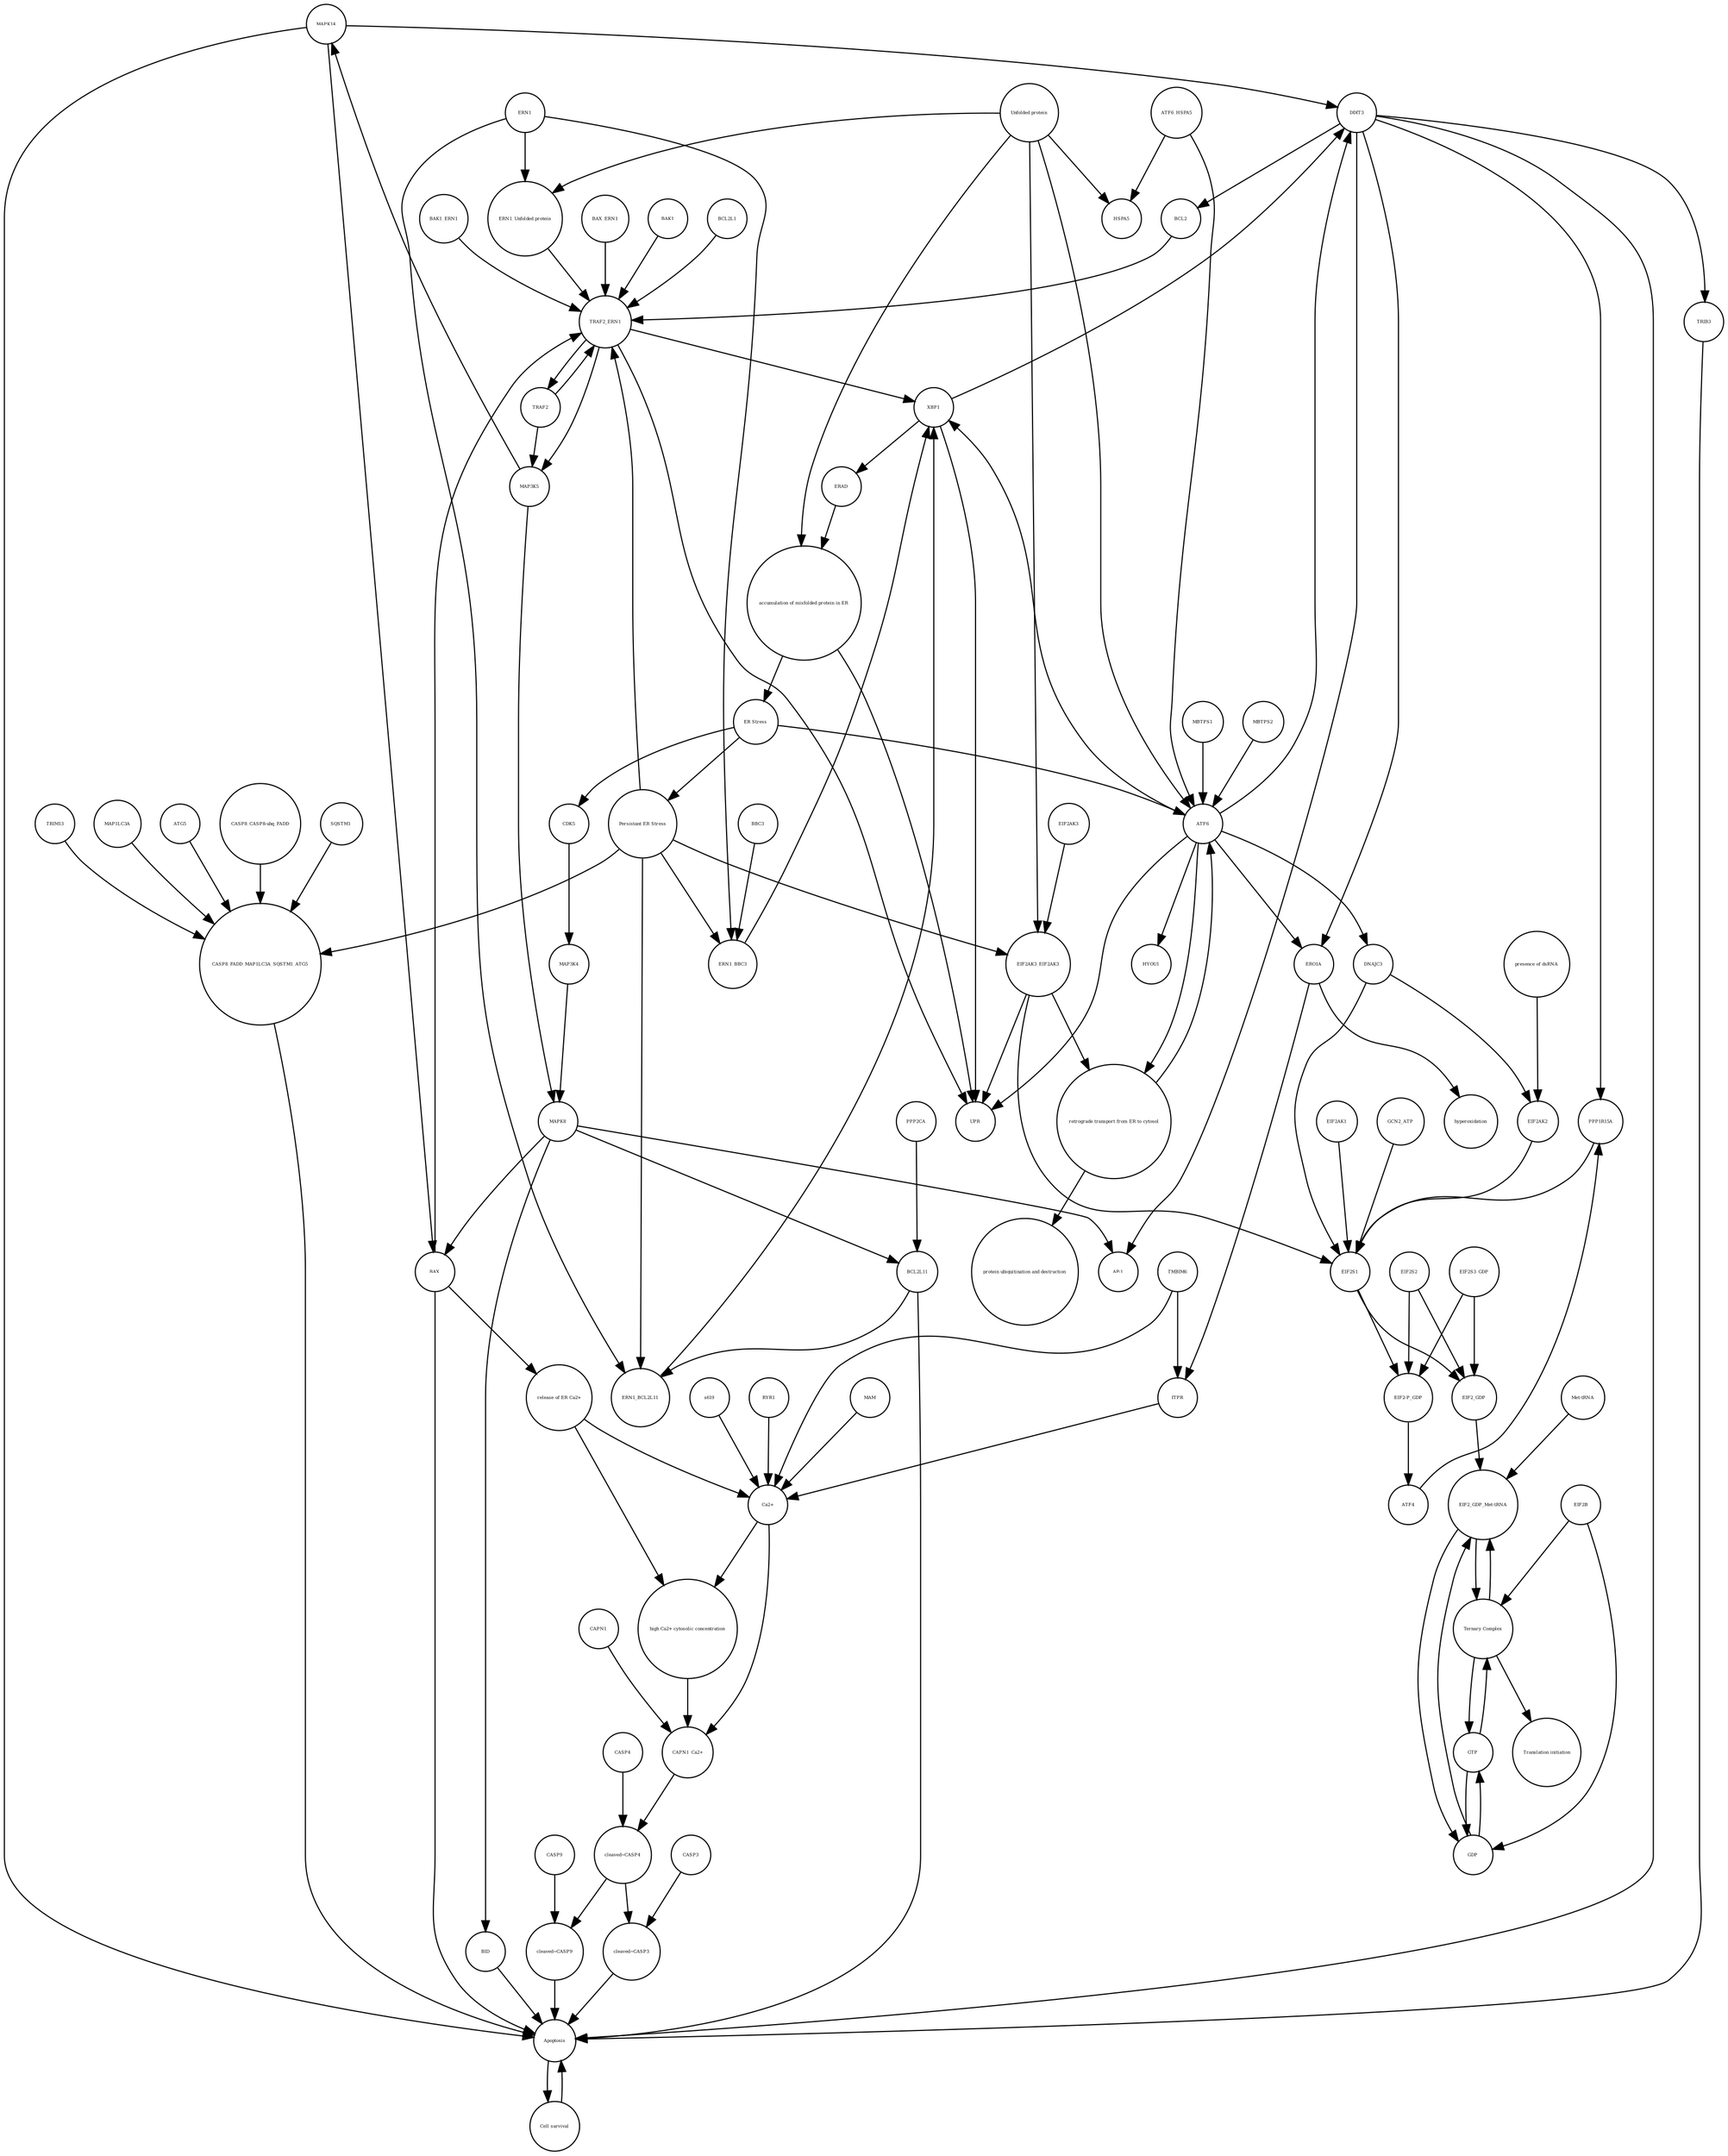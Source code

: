 strict digraph  {
"release of ER Ca2+" [annotation="urn_miriam_obo.go_GO%3A0032471", bipartite=0, cls=phenotype, fontsize=4, label="release of ER Ca2+", shape=circle];
"high Ca2+ cytosolic concentration" [annotation="urn_miriam_obo.go_GO%3A1902656", bipartite=0, cls=phenotype, fontsize=4, label="high Ca2+ cytosolic concentration", shape=circle];
XBP1 [annotation="urn_miriam_hgnc.symbol_XBP1", bipartite=0, cls=macromolecule, fontsize=4, label=XBP1, shape=circle];
UPR [annotation="urn_miriam_obo.go_GO%3A0006986", bipartite=0, cls=phenotype, fontsize=4, label=UPR, shape=circle];
ERAD [annotation="urn_miriam_obo.go_GO%3A0036503", bipartite=0, cls=phenotype, fontsize=4, label=ERAD, shape=circle];
MAPK14 [annotation="urn_miriam_hgnc.symbol_MAPK14", bipartite=0, cls=macromolecule, fontsize=4, label=MAPK14, shape=circle];
Apoptosis [annotation="urn_miriam_obo.go_GO%3A0006921", bipartite=0, cls=phenotype, fontsize=4, label=Apoptosis, shape=circle];
DDIT3 [annotation="urn_miriam_hgnc.symbol_DDIT3", bipartite=0, cls=macromolecule, fontsize=4, label=DDIT3, shape=circle];
"Ternary Complex" [annotation="", bipartite=0, cls=complex, fontsize=4, label="Ternary Complex", shape=circle];
"Translation initiation" [annotation="urn_miriam_obo.go_GO%3A0006412", bipartite=0, cls=phenotype, fontsize=4, label="Translation initiation", shape=circle];
BAX [annotation="urn_miriam_hgnc.symbol_BAX", bipartite=0, cls=macromolecule, fontsize=4, label=BAX, shape=circle];
ATF6 [annotation="urn_miriam_hgnc.symbol_ATF6", bipartite=0, cls=macromolecule, fontsize=4, label=ATF6, shape=circle];
"retrograde transport from ER to cytosol" [annotation="urn_miriam_obo.go_GO%3A0030970", bipartite=0, cls=phenotype, fontsize=4, label="retrograde transport from ER to cytosol", shape=circle];
"ER Stress" [annotation="urn_miriam_obo.go_GO%3A0034976", bipartite=0, cls=phenotype, fontsize=4, label="ER Stress", shape=circle];
"Persistant ER Stress" [annotation="urn_miriam_obo.go_GO%3A0034976", bipartite=0, cls=phenotype, fontsize=4, label="Persistant ER Stress", shape=circle];
CASP8_FADD_MAP1LC3A_SQSTM1_ATG5 [annotation="", bipartite=0, cls=complex, fontsize=4, label=CASP8_FADD_MAP1LC3A_SQSTM1_ATG5, shape=circle];
"Ca2+" [annotation="urn_miriam_obo.chebi_CHEBI%3A29108", bipartite=0, cls="simple chemical", fontsize=4, label="Ca2+", shape=circle];
"Unfolded protein" [annotation="", bipartite=0, cls=macromolecule, fontsize=4, label="Unfolded protein", shape=circle];
"accumulation of misfolded protein in ER" [annotation="urn_miriam_obo.go_GO%3A0006986", bipartite=0, cls=phenotype, fontsize=4, label="accumulation of misfolded protein in ER", shape=circle];
EIF2AK3_EIF2AK3 [annotation="", bipartite=0, cls=complex, fontsize=4, label=EIF2AK3_EIF2AK3, shape=circle];
TRAF2_ERN1 [annotation="", bipartite=0, cls=complex, fontsize=4, label=TRAF2_ERN1, shape=circle];
BCL2L11 [annotation="urn_miriam_hgnc.symbol_BCL2L11", bipartite=0, cls=macromolecule, fontsize=4, label=BCL2L11, shape=circle];
BID [annotation="urn_miriam_hgnc.symbol_BID", bipartite=0, cls=macromolecule, fontsize=4, label=BID, shape=circle];
TRIB3 [annotation="urn_miriam_hgnc.symbol_TRIB3", bipartite=0, cls=macromolecule, fontsize=4, label=TRIB3, shape=circle];
"cleaved~CASP3" [annotation="urn_miriam_hgnc.symbol_CASP3", bipartite=0, cls=macromolecule, fontsize=4, label="cleaved~CASP3", shape=circle];
"cleaved~CASP9" [annotation="urn_miriam_hgnc.symbol_CASP9", bipartite=0, cls=macromolecule, fontsize=4, label="cleaved~CASP9", shape=circle];
ERO1A [annotation="urn_miriam_hgnc.symbol_ERO1A", bipartite=0, cls=macromolecule, fontsize=4, label=ERO1A, shape=circle];
hyperoxidation [annotation="urn_miriam_obo.go_GO%3A0018158", bipartite=0, cls=phenotype, fontsize=4, label=hyperoxidation, shape=circle];
"Cell survival" [annotation="urn_miriam_obo.go_GO%3A0043066", bipartite=0, cls=phenotype, fontsize=4, label="Cell survival", shape=circle];
"EIF2-P_GDP" [annotation="", bipartite=0, cls=complex, fontsize=4, label="EIF2-P_GDP", shape=circle];
CDK5 [annotation="urn_miriam_hgnc.symbol_CDK5", bipartite=0, cls=macromolecule, fontsize=4, label=CDK5, shape=circle];
EIF2S2 [annotation="urn_miriam_hgnc.symbol_EIF2S2", bipartite=0, cls=macromolecule, fontsize=4, label=EIF2S2, shape=circle];
EIF2AK1 [annotation="urn_miriam_hgnc.symbol_EIF2AK1", bipartite=0, cls=macromolecule, fontsize=4, label=EIF2AK1, shape=circle];
"SQSTM1 " [annotation="urn_miriam_hgnc.symbol_SQSTM1", bipartite=0, cls=macromolecule, fontsize=4, label="SQSTM1 ", shape=circle];
TRIM13 [annotation="urn_miriam_hgnc.symbol_TRIM13", bipartite=0, cls=macromolecule, fontsize=4, label=TRIM13, shape=circle];
MAP1LC3A [annotation="urn_miriam_hgnc.symbol_MAP1LC3A", bipartite=0, cls=macromolecule, fontsize=4, label=MAP1LC3A, shape=circle];
GDP [annotation="urn_miriam_obo.chebi_CHEBI%3A65180", bipartite=0, cls="simple chemical", fontsize=4, label=GDP, shape=circle];
RYR1 [annotation="urn_miriam_hgnc.symbol_RYR1", bipartite=0, cls=macromolecule, fontsize=4, label=RYR1, shape=circle];
"Met-tRNA" [annotation="urn_miriam_hgnc_HGNC%3A34779", bipartite=0, cls="nucleic acid feature", fontsize=4, label="Met-tRNA", shape=circle];
"protein ubiquitination and destruction" [annotation="", bipartite=0, cls=phenotype, fontsize=4, label="protein ubiquitination and destruction", shape=circle];
ERN1 [annotation="urn_miriam_hgnc.symbol_ERN1", bipartite=0, cls=macromolecule, fontsize=4, label=ERN1, shape=circle];
BAK1 [annotation="urn_miriam_hgnc.symbol_BAK1", bipartite=0, cls=macromolecule, fontsize=4, label=BAK1, shape=circle];
MAP3K4 [annotation="urn_miriam_hgnc.symbol_MAP3K4", bipartite=0, cls=macromolecule, fontsize=4, label=MAP3K4, shape=circle];
MAM [annotation="urn_miriam_obo.go_GO%3A0044233", bipartite=0, cls=phenotype, fontsize=4, label=MAM, shape=circle];
MAP3K5 [annotation="urn_miriam_hgnc.symbol_MAP3K5", bipartite=0, cls=macromolecule, fontsize=4, label=MAP3K5, shape=circle];
ITPR [annotation="urn_miriam_hgnc.symbol_ITPR1|urn_miriam_hgnc.symbol_ITPR2|urn_miriam_hgnc.symbol_ITPR3", bipartite=0, cls=macromolecule, fontsize=4, label=ITPR, shape=circle];
EIF2_GDP [annotation="", bipartite=0, cls=complex, fontsize=4, label=EIF2_GDP, shape=circle];
BCL2L1 [annotation="urn_miriam_hgnc.symbol_BCL2L1", bipartite=0, cls=macromolecule, fontsize=4, label=BCL2L1, shape=circle];
ATG5 [annotation="urn_miriam_hgnc.symbol_ATG5", bipartite=0, cls=macromolecule, fontsize=4, label=ATG5, shape=circle];
MAPK8 [annotation="urn_miriam_hgnc.symbol_MAPK8", bipartite=0, cls=macromolecule, fontsize=4, label=MAPK8, shape=circle];
"ERN1_Unfolded protein" [annotation="", bipartite=0, cls=complex, fontsize=4, label="ERN1_Unfolded protein", shape=circle];
TMBIM6 [annotation="urn_miriam_hgnc.symbol_TMBIM6", bipartite=0, cls=macromolecule, fontsize=4, label=TMBIM6, shape=circle];
"cleaved~CASP4" [annotation="urn_miriam_hgnc.symbol_CASP4", bipartite=0, cls=macromolecule, fontsize=4, label="cleaved~CASP4", shape=circle];
EIF2AK2 [annotation="urn_miriam_hgnc.symbol_EIF2AK2", bipartite=0, cls=macromolecule, fontsize=4, label=EIF2AK2, shape=circle];
CASP9 [annotation="urn_miriam_hgnc.symbol_CSAP9", bipartite=0, cls=macromolecule, fontsize=4, label=CASP9, shape=circle];
"CASP8_CASP8-ubq_FADD" [annotation="", bipartite=0, cls=complex, fontsize=4, label="CASP8_CASP8-ubq_FADD", shape=circle];
"AP-1" [annotation="urn_miriam_hgnc.symbol_FOS|urn_miriam_hgnc.symbol_FOSB|urn_miriam_hgnc.symbol_FOSL1|urn_miriam_hgnc.symbol_FOSL2|urn_miriam_hgnc.symbol_JUN|urn_miriam_hgnc.symbol_JUNB|urn_miriam_hgnc.symbol_JUND", bipartite=0, cls=macromolecule, fontsize=4, label="AP-1", shape=circle];
GCN2_ATP [annotation="", bipartite=0, cls=complex, fontsize=4, label=GCN2_ATP, shape=circle];
"presence of dsRNA" [annotation="urn_miriam_obo.go_GO%3A0071359", bipartite=0, cls=phenotype, fontsize=4, label="presence of dsRNA", shape=circle];
EIF2S1 [annotation="urn_miriam_hgnc.symbol_EIF2S1", bipartite=0, cls=macromolecule, fontsize=4, label=EIF2S1, shape=circle];
"EIF2_GDP_Met-tRNA" [annotation="", bipartite=0, cls=complex, fontsize=4, label="EIF2_GDP_Met-tRNA", shape=circle];
PPP1R15A [annotation="urn_miriam_hgnc.symbol_PPP1R15A", bipartite=0, cls=macromolecule, fontsize=4, label=PPP1R15A, shape=circle];
HSPA5 [annotation="urn_miriam_hgnc.symbol_HSPA5", bipartite=0, cls=macromolecule, fontsize=4, label=HSPA5, shape=circle];
EIF2B [annotation="", bipartite=0, cls=complex, fontsize=4, label=EIF2B, shape=circle];
EIF2S3_GDP [annotation="", bipartite=0, cls=complex, fontsize=4, label=EIF2S3_GDP, shape=circle];
EIF2AK3 [annotation="urn_miriam_hgnc.symbol_EIF2AK3", bipartite=0, cls=macromolecule, fontsize=4, label=EIF2AK3, shape=circle];
"CAPN1_Ca2+" [annotation="", bipartite=0, cls=complex, fontsize=4, label="CAPN1_Ca2+", shape=circle];
BBC3 [annotation="urn_miriam_hgnc.symbol_BBC3", bipartite=0, cls=macromolecule, fontsize=4, label=BBC3, shape=circle];
MBTPS1 [annotation="urn_miriam_hgnc.symbol_MBTPS1", bipartite=0, cls=macromolecule, fontsize=4, label=MBTPS1, shape=circle];
s619 [annotation="", bipartite=0, cls=complex, fontsize=4, label=s619, shape=circle];
ERN1_BBC3 [annotation="", bipartite=0, cls=complex, fontsize=4, label=ERN1_BBC3, shape=circle];
BAK1_ERN1 [annotation="", bipartite=0, cls=complex, fontsize=4, label=BAK1_ERN1, shape=circle];
TRAF2 [annotation="urn_miriam_hgnc.symbol_TRAF2", bipartite=0, cls=macromolecule, fontsize=4, label=TRAF2, shape=circle];
DNAJC3 [annotation="urn_miriam_hgnc.symbol_DNAJC3", bipartite=0, cls=macromolecule, fontsize=4, label=DNAJC3, shape=circle];
PPP2CA [annotation="urn_miriam_hgnc.symbol_PPP2CA", bipartite=0, cls=macromolecule, fontsize=4, label=PPP2CA, shape=circle];
CASP3 [annotation="urn_miriam_hgnc.symbol_CASP3", bipartite=0, cls=macromolecule, fontsize=4, label=CASP3, shape=circle];
CAPN1 [annotation="urn_miriam_hgnc.symbol_CAPN1", bipartite=0, cls=macromolecule, fontsize=4, label=CAPN1, shape=circle];
HYOU1 [annotation="urn_miriam_hgnc.symbol_HYOU1", bipartite=0, cls=macromolecule, fontsize=4, label=HYOU1, shape=circle];
MBTPS2 [annotation="urn_miriam_hgnc.symbol_MBTPS2", bipartite=0, cls=macromolecule, fontsize=4, label=MBTPS2, shape=circle];
CASP4 [annotation="urn_miriam_hgnc.symbol_CASP4", bipartite=0, cls=macromolecule, fontsize=4, label=CASP4, shape=circle];
BCL2 [annotation="urn_miriam_hgnc.symbol_BCL2", bipartite=0, cls="nucleic acid feature", fontsize=4, label=BCL2, shape=circle];
ERN1_BCL2L11 [annotation="", bipartite=0, cls=complex, fontsize=4, label=ERN1_BCL2L11, shape=circle];
ATF6_HSPA5 [annotation="", bipartite=0, cls=complex, fontsize=4, label=ATF6_HSPA5, shape=circle];
ATF4 [annotation="urn_miriam_hgnc.symbol_ATF4", bipartite=0, cls=macromolecule, fontsize=4, label=ATF4, shape=circle];
GTP [annotation="urn_miriam_obo.chebi_CHEBI%3A57600", bipartite=0, cls="simple chemical", fontsize=4, label=GTP, shape=circle];
BAX_ERN1 [annotation="", bipartite=0, cls=complex, fontsize=4, label=BAX_ERN1, shape=circle];
"release of ER Ca2+" -> "high Ca2+ cytosolic concentration"  [annotation="", interaction_type="necessary stimulation"];
"release of ER Ca2+" -> "Ca2+"  [annotation=urn_miriam_pubmed_23850759, interaction_type=catalysis];
"high Ca2+ cytosolic concentration" -> "CAPN1_Ca2+"  [annotation=urn_miriam_pubmed_19931333, interaction_type=catalysis];
XBP1 -> UPR  [annotation="", interaction_type="necessary stimulation"];
XBP1 -> ERAD  [annotation="", interaction_type="necessary stimulation"];
XBP1 -> DDIT3  [annotation="urn_miriam_pubmed_26587781|urn_miriam_pubmed_17991856|urn_miriam_pubmed_22802018", interaction_type=catalysis];
ERAD -> "accumulation of misfolded protein in ER"  [annotation="", interaction_type=modulation];
MAPK14 -> Apoptosis  [annotation="", interaction_type="necessary stimulation"];
MAPK14 -> DDIT3  [annotation="urn_miriam_pubmed_23850759|urn_miriam_pubmed_23430059|urn_miriam_pubmed_26137585", interaction_type=catalysis];
MAPK14 -> BAX  [annotation="urn_miriam_pubmed_18191217|urn_miriam_pubmed_23430059|urn_miriam_pubmed_29450140", interaction_type=catalysis];
Apoptosis -> "Cell survival"  [annotation="", interaction_type=modulation];
DDIT3 -> Apoptosis  [annotation="", interaction_type="necessary stimulation"];
DDIT3 -> ERO1A  [annotation="urn_miriam_pubmed_23850759|urn_miriam_pubmed_25387528|urn_miriam_taxonomy_10090", interaction_type=catalysis];
DDIT3 -> TRIB3  [annotation="urn_miriam_pubmed_23430059|urn_miriam_pubmed_18940792", interaction_type=catalysis];
DDIT3 -> BCL2  [annotation="urn_miriam_pubmed_30662442|urn_miriam_pubmed_23850759", interaction_type=inhibition];
DDIT3 -> "AP-1"  [annotation="urn_miriam_pubmed_26587781|urn_miriam_pubmed_23850759", interaction_type=catalysis];
DDIT3 -> PPP1R15A  [annotation="urn_miriam_pubmed_23850759|urn_miriam_pubmed_26584763", interaction_type=catalysis];
"Ternary Complex" -> "Translation initiation"  [annotation="", interaction_type="necessary stimulation"];
"Ternary Complex" -> GTP  [annotation="", interaction_type=production];
"Ternary Complex" -> "EIF2_GDP_Met-tRNA"  [annotation="", interaction_type=production];
BAX -> Apoptosis  [annotation="", interaction_type="necessary stimulation"];
BAX -> "release of ER Ca2+"  [annotation="", interaction_type="necessary stimulation"];
BAX -> TRAF2_ERN1  [annotation="urn_miriam_pubmed_23850759|urn_miriam_pubmed_23430059|urn_miriam_pubmed_26587781|urn_miriam_pubmed_30773986|urn_miriam_taxonomy_10090", interaction_type=catalysis];
ATF6 -> "retrograde transport from ER to cytosol"  [annotation="", interaction_type=modulation];
ATF6 -> UPR  [annotation="", interaction_type="necessary stimulation"];
ATF6 -> DNAJC3  [annotation="urn_miriam_pubmed_12601012|urn_miriam_pubmed_18360008|urn_miriam_taxonomy_10090", interaction_type=catalysis];
ATF6 -> HYOU1  [annotation="urn_miriam_pubmed_18360008|urn_miriam_taxonomy_10090", interaction_type=catalysis];
ATF6 -> ERO1A  [annotation="urn_miriam_pubmed_23850759|urn_miriam_pubmed_25387528|urn_miriam_taxonomy_10090", interaction_type=catalysis];
ATF6 -> XBP1  [annotation="urn_miriam_pubmed_26587781|urn_miriam_pubmed_23430059", interaction_type=catalysis];
ATF6 -> DDIT3  [annotation="urn_miriam_pubmed_26587781|urn_miriam_pubmed_17991856|urn_miriam_pubmed_22802018", interaction_type=catalysis];
"retrograde transport from ER to cytosol" -> ATF6  [annotation="urn_miriam_pubmed_18360008|urn_miriam_pubmed_17991856|urn_miriam_pubmed_26587781|urn_miriam_taxonomy_10090", interaction_type=inhibition];
"retrograde transport from ER to cytosol" -> "protein ubiquitination and destruction"  [annotation="", interaction_type=production];
"ER Stress" -> "Persistant ER Stress"  [annotation="", interaction_type=modulation];
"ER Stress" -> CDK5  [annotation=urn_miriam_pubmed_23850759, interaction_type=catalysis];
"ER Stress" -> ATF6  [annotation="urn_miriam_pubmed_18360008|urn_miriam_pubmed_17991856|urn_miriam_pubmed_26587781|urn_miriam_taxonomy_10090", interaction_type=catalysis];
"Persistant ER Stress" -> EIF2AK3_EIF2AK3  [annotation=urn_miriam_pubmed_17991856, interaction_type=catalysis];
"Persistant ER Stress" -> ERN1_BCL2L11  [annotation="urn_miriam_pubmed_23850759|urn_miriam_pubmed_23430059|urn_miriam_pubmed_26587781", interaction_type=inhibition];
"Persistant ER Stress" -> ERN1_BBC3  [annotation="urn_miriam_pubmed_23430059|urn_miriam_pubmed_17991856", interaction_type=inhibition];
"Persistant ER Stress" -> TRAF2_ERN1  [annotation="urn_miriam_pubmed_23850759|urn_miriam_pubmed_23430059|urn_miriam_pubmed_26587781|urn_miriam_pubmed_30773986|urn_miriam_taxonomy_10090", interaction_type=inhibition];
"Persistant ER Stress" -> CASP8_FADD_MAP1LC3A_SQSTM1_ATG5  [annotation=urn_miriam_pubmed_17991856, interaction_type=catalysis];
CASP8_FADD_MAP1LC3A_SQSTM1_ATG5 -> Apoptosis  [annotation="", interaction_type="necessary stimulation"];
"Ca2+" -> "high Ca2+ cytosolic concentration"  [annotation="", interaction_type="necessary stimulation"];
"Ca2+" -> "CAPN1_Ca2+"  [annotation="", interaction_type=production];
"Unfolded protein" -> "accumulation of misfolded protein in ER"  [annotation="", interaction_type="necessary stimulation"];
"Unfolded protein" -> ATF6  [annotation="urn_miriam_pubmed_17090218|urn_miriam_pubmed_23850759", interaction_type=catalysis];
"Unfolded protein" -> HSPA5  [annotation="urn_miriam_pubmed_17090218|urn_miriam_pubmed_23850759", interaction_type=catalysis];
"Unfolded protein" -> "ERN1_Unfolded protein"  [annotation="", interaction_type=production];
"Unfolded protein" -> EIF2AK3_EIF2AK3  [annotation=urn_miriam_pubmed_17991856, interaction_type=catalysis];
"accumulation of misfolded protein in ER" -> "ER Stress"  [annotation="", interaction_type="necessary stimulation"];
"accumulation of misfolded protein in ER" -> UPR  [annotation="", interaction_type="necessary stimulation"];
EIF2AK3_EIF2AK3 -> UPR  [annotation="", interaction_type="necessary stimulation"];
EIF2AK3_EIF2AK3 -> EIF2S1  [annotation="urn_miriam_pubmed_12667446|urn_miriam_pubmed_12601012|urn_miriam_pubmed_23850759|urn_miriam_pubmed_18360008|urn_miriam_pubmed_26587781|urn_miriam_taxonomy_10090", interaction_type=catalysis];
EIF2AK3_EIF2AK3 -> "retrograde transport from ER to cytosol"  [annotation="", interaction_type=production];
TRAF2_ERN1 -> UPR  [annotation="", interaction_type="necessary stimulation"];
TRAF2_ERN1 -> XBP1  [annotation="urn_miriam_pubmed_26587781|urn_miriam_pubmed_23430059", interaction_type=catalysis];
TRAF2_ERN1 -> MAP3K5  [annotation=urn_miriam_pubmed_23850759, interaction_type=catalysis];
TRAF2_ERN1 -> TRAF2  [annotation=urn_miriam_pubmed_23850759, interaction_type=catalysis];
BCL2L11 -> Apoptosis  [annotation="", interaction_type="necessary stimulation"];
BCL2L11 -> ERN1_BCL2L11  [annotation="", interaction_type=production];
BID -> Apoptosis  [annotation="", interaction_type="necessary stimulation"];
TRIB3 -> Apoptosis  [annotation="", interaction_type="necessary stimulation"];
"cleaved~CASP3" -> Apoptosis  [annotation="", interaction_type="necessary stimulation"];
"cleaved~CASP9" -> Apoptosis  [annotation="", interaction_type="necessary stimulation"];
ERO1A -> hyperoxidation  [annotation="", interaction_type="necessary stimulation"];
ERO1A -> ITPR  [annotation="urn_miriam_pubmed_23850759|urn_miriam_pubmed_23430059", interaction_type=catalysis];
"Cell survival" -> Apoptosis  [annotation="", interaction_type=modulation];
"EIF2-P_GDP" -> ATF4  [annotation="urn_miriam_pubmed_15277680|urn_miriam_pubmed_23850759|urn_miriam_taxonomy_10090", interaction_type=catalysis];
CDK5 -> MAP3K4  [annotation=urn_miriam_pubmed_23850759, interaction_type=catalysis];
EIF2S2 -> "EIF2-P_GDP"  [annotation="", interaction_type=production];
EIF2S2 -> EIF2_GDP  [annotation="", interaction_type=production];
EIF2AK1 -> EIF2S1  [annotation="urn_miriam_pubmed_23850759|urn_miriam_pubmed_12667446|urn_miriam_pubmed_12601012|urn_miriam_taxonomy_10090", interaction_type=catalysis];
"SQSTM1 " -> CASP8_FADD_MAP1LC3A_SQSTM1_ATG5  [annotation="", interaction_type=production];
TRIM13 -> CASP8_FADD_MAP1LC3A_SQSTM1_ATG5  [annotation=urn_miriam_pubmed_17991856, interaction_type=catalysis];
MAP1LC3A -> CASP8_FADD_MAP1LC3A_SQSTM1_ATG5  [annotation="", interaction_type=production];
GDP -> GTP  [annotation="", interaction_type=production];
GDP -> "EIF2_GDP_Met-tRNA"  [annotation="", interaction_type=production];
RYR1 -> "Ca2+"  [annotation=urn_miriam_pubmed_23850759, interaction_type=catalysis];
"Met-tRNA" -> "EIF2_GDP_Met-tRNA"  [annotation="", interaction_type=production];
ERN1 -> ERN1_BCL2L11  [annotation="", interaction_type=production];
ERN1 -> "ERN1_Unfolded protein"  [annotation="", interaction_type=production];
ERN1 -> ERN1_BBC3  [annotation="", interaction_type=production];
BAK1 -> TRAF2_ERN1  [annotation="urn_miriam_pubmed_23850759|urn_miriam_pubmed_23430059|urn_miriam_pubmed_26587781|urn_miriam_pubmed_30773986|urn_miriam_taxonomy_10090", interaction_type=catalysis];
MAP3K4 -> MAPK8  [annotation="urn_miriam_pubmed_18191217|urn_miriam_pubmed_23850759|urn_miriam_pubmed_26587781", interaction_type=catalysis];
MAM -> "Ca2+"  [annotation=urn_miriam_pubmed_23850759, interaction_type=catalysis];
MAP3K5 -> MAPK14  [annotation="urn_miriam_pubmed_23850759|urn_miriam_pubmed_12215209|urn_miriam_taxonomy_10090", interaction_type=catalysis];
MAP3K5 -> MAPK8  [annotation="urn_miriam_pubmed_18191217|urn_miriam_pubmed_23850759|urn_miriam_pubmed_26587781", interaction_type=catalysis];
ITPR -> "Ca2+"  [annotation=urn_miriam_pubmed_23850759, interaction_type=catalysis];
EIF2_GDP -> "EIF2_GDP_Met-tRNA"  [annotation="", interaction_type=production];
BCL2L1 -> TRAF2_ERN1  [annotation="urn_miriam_pubmed_23850759|urn_miriam_pubmed_23430059|urn_miriam_pubmed_26587781|urn_miriam_pubmed_30773986|urn_miriam_taxonomy_10090", interaction_type=inhibition];
ATG5 -> CASP8_FADD_MAP1LC3A_SQSTM1_ATG5  [annotation="", interaction_type=production];
MAPK8 -> BID  [annotation="urn_miriam_pubmed_23430059|urn_miriam_pubmed_11583631|urn_miriam_taxonomy_10090", interaction_type=catalysis];
MAPK8 -> BAX  [annotation="urn_miriam_pubmed_18191217|urn_miriam_pubmed_23430059|urn_miriam_pubmed_29450140", interaction_type=catalysis];
MAPK8 -> "AP-1"  [annotation="urn_miriam_pubmed_26587781|urn_miriam_pubmed_23850759", interaction_type=catalysis];
MAPK8 -> BCL2L11  [annotation=urn_miriam_pubmed_23850759, interaction_type=catalysis];
"ERN1_Unfolded protein" -> TRAF2_ERN1  [annotation="", interaction_type=production];
TMBIM6 -> ITPR  [annotation="urn_miriam_pubmed_23850759|urn_miriam_pubmed_23430059", interaction_type=catalysis];
TMBIM6 -> "Ca2+"  [annotation=urn_miriam_pubmed_23850759, interaction_type=catalysis];
"cleaved~CASP4" -> "cleaved~CASP3"  [annotation="urn_miriam_pubmed_19931333|urn_miriam_pubmed_18955970|urn_miriam_pubmed_24373849", interaction_type=catalysis];
"cleaved~CASP4" -> "cleaved~CASP9"  [annotation="urn_miriam_pubmed_19931333|urn_miriam_pubmed_18955970|urn_miriam_pubmed_24373849", interaction_type=catalysis];
EIF2AK2 -> EIF2S1  [annotation="urn_miriam_pubmed_12667446|urn_miriam_pubmed_12601012|urn_miriam_pubmed_23850759|urn_miriam_pubmed_18360008|urn_miriam_pubmed_26587781|urn_miriam_taxonomy_10090", interaction_type=catalysis];
CASP9 -> "cleaved~CASP9"  [annotation="", interaction_type=production];
"CASP8_CASP8-ubq_FADD" -> CASP8_FADD_MAP1LC3A_SQSTM1_ATG5  [annotation="", interaction_type=production];
GCN2_ATP -> EIF2S1  [annotation="urn_miriam_pubmed_12667446|urn_miriam_pubmed_12601012|urn_miriam_pubmed_23850759|urn_miriam_pubmed_18360008|urn_miriam_pubmed_26587781|urn_miriam_taxonomy_10090", interaction_type=catalysis];
"presence of dsRNA" -> EIF2AK2  [annotation="urn_miriam_pubmed_12601012|urn_miriam_pubmed_26587781|urn_miriam_pubmed_23850759", interaction_type=catalysis];
EIF2S1 -> "EIF2-P_GDP"  [annotation="", interaction_type=production];
EIF2S1 -> EIF2_GDP  [annotation="", interaction_type=production];
"EIF2_GDP_Met-tRNA" -> GDP  [annotation="", interaction_type=production];
"EIF2_GDP_Met-tRNA" -> "Ternary Complex"  [annotation="", interaction_type=production];
PPP1R15A -> EIF2S1  [annotation="urn_miriam_pubmed_23850759|urn_miriam_pubmed_12667446|urn_miriam_pubmed_12601012|urn_miriam_taxonomy_10090", interaction_type=catalysis];
EIF2B -> GDP  [annotation=urn_miriam_pubmed_23850759, interaction_type=catalysis];
EIF2B -> "Ternary Complex"  [annotation=urn_miriam_pubmed_23850759, interaction_type=catalysis];
EIF2S3_GDP -> "EIF2-P_GDP"  [annotation="", interaction_type=production];
EIF2S3_GDP -> EIF2_GDP  [annotation="", interaction_type=production];
EIF2AK3 -> EIF2AK3_EIF2AK3  [annotation="", interaction_type=production];
"CAPN1_Ca2+" -> "cleaved~CASP4"  [annotation="urn_miriam_pubmed_19931333|urn_miriam_pubmed_18955970|urn_miriam_pubmed_24373849", interaction_type=catalysis];
BBC3 -> ERN1_BBC3  [annotation="", interaction_type=production];
MBTPS1 -> ATF6  [annotation="urn_miriam_pubmed_18360008|urn_miriam_pubmed_17991856|urn_miriam_pubmed_26587781|urn_miriam_pubmed_23850759|urn_miriam_taxonomy_10090", interaction_type=catalysis];
s619 -> "Ca2+"  [annotation=urn_miriam_pubmed_23850759, interaction_type=catalysis];
ERN1_BBC3 -> XBP1  [annotation="urn_miriam_pubmed_26587781|urn_miriam_pubmed_23430059", interaction_type=catalysis];
BAK1_ERN1 -> TRAF2_ERN1  [annotation="urn_miriam_pubmed_23850759|urn_miriam_pubmed_23430059|urn_miriam_pubmed_26587781|urn_miriam_pubmed_30773986|urn_miriam_taxonomy_10090", interaction_type=catalysis];
TRAF2 -> MAP3K5  [annotation=urn_miriam_pubmed_23850759, interaction_type=catalysis];
TRAF2 -> TRAF2_ERN1  [annotation="", interaction_type=production];
DNAJC3 -> EIF2S1  [annotation="urn_miriam_pubmed_12667446|urn_miriam_pubmed_12601012|urn_miriam_pubmed_23850759|urn_miriam_pubmed_18360008|urn_miriam_pubmed_26587781|urn_miriam_taxonomy_10090", interaction_type=inhibition];
DNAJC3 -> EIF2AK2  [annotation="urn_miriam_pubmed_12601012|urn_miriam_pubmed_26587781|urn_miriam_pubmed_23850759", interaction_type=inhibition];
PPP2CA -> BCL2L11  [annotation="urn_miriam_pubmed_23850759|urn_miriam_pubmed_23430059", interaction_type=catalysis];
CASP3 -> "cleaved~CASP3"  [annotation="", interaction_type=production];
CAPN1 -> "CAPN1_Ca2+"  [annotation="", interaction_type=production];
MBTPS2 -> ATF6  [annotation="urn_miriam_pubmed_23850759|urn_miriam_pubmed_26587781|urn_miriam_pubmed_17991856|urn_miriam_pubmed_18360008|urn_miriam_taxonomy_10090", interaction_type=catalysis];
CASP4 -> "cleaved~CASP4"  [annotation="", interaction_type=production];
BCL2 -> TRAF2_ERN1  [annotation="urn_miriam_pubmed_23850759|urn_miriam_pubmed_23430059|urn_miriam_pubmed_26587781|urn_miriam_pubmed_30773986|urn_miriam_taxonomy_10090", interaction_type=inhibition];
ERN1_BCL2L11 -> XBP1  [annotation="urn_miriam_pubmed_26587781|urn_miriam_pubmed_23430059", interaction_type=catalysis];
ATF6_HSPA5 -> ATF6  [annotation="", interaction_type=production];
ATF6_HSPA5 -> HSPA5  [annotation="", interaction_type=production];
ATF4 -> PPP1R15A  [annotation="urn_miriam_pubmed_23850759|urn_miriam_pubmed_26584763", interaction_type=catalysis];
GTP -> GDP  [annotation="", interaction_type=production];
GTP -> "Ternary Complex"  [annotation="", interaction_type=production];
BAX_ERN1 -> TRAF2_ERN1  [annotation="urn_miriam_pubmed_23850759|urn_miriam_pubmed_23430059|urn_miriam_pubmed_26587781|urn_miriam_pubmed_30773986|urn_miriam_taxonomy_10090", interaction_type=catalysis];
}
